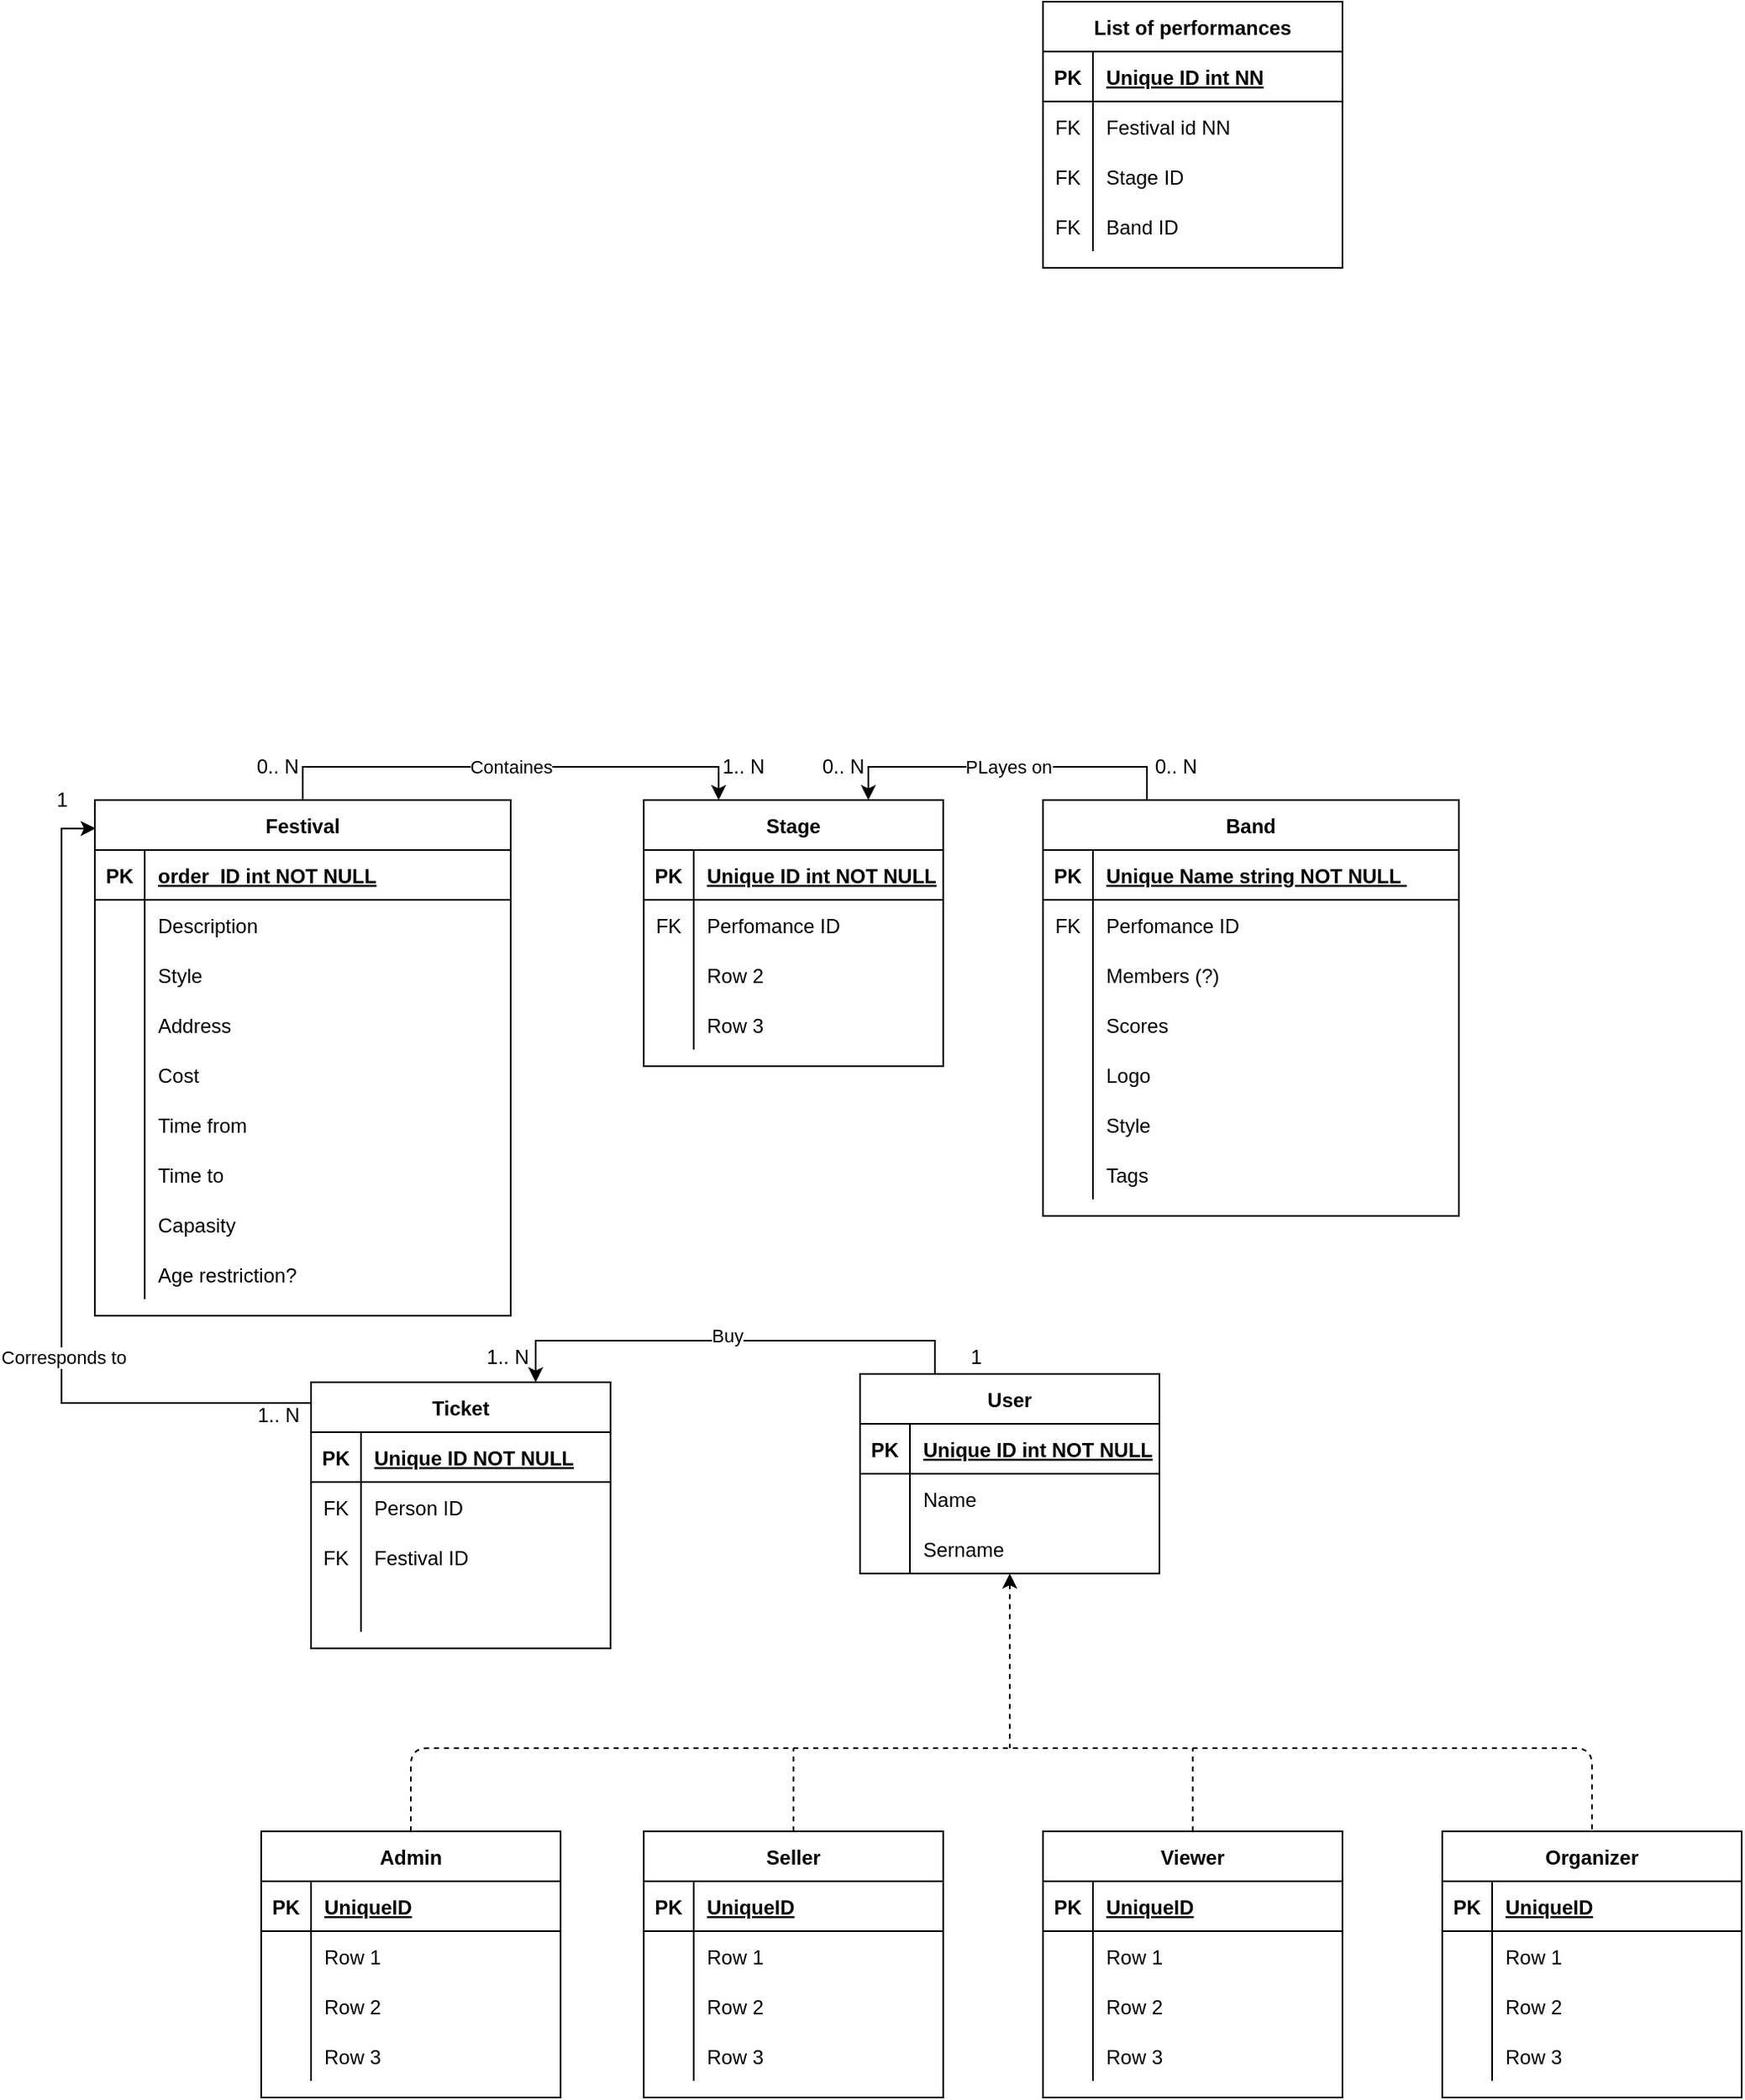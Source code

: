 <mxfile version="13.6.5" type="device"><diagram id="R2lEEEUBdFMjLlhIrx00" name="Page-1"><mxGraphModel dx="1185" dy="1702" grid="1" gridSize="10" guides="1" tooltips="1" connect="1" arrows="1" fold="1" page="1" pageScale="1" pageWidth="850" pageHeight="1100" math="0" shadow="0" extFonts="Permanent Marker^https://fonts.googleapis.com/css?family=Permanent+Marker"><root><mxCell id="0"/><mxCell id="1" parent="0"/><mxCell id="lNlBMmtvw8cMD87-pBAn-54" value="Containes" style="edgeStyle=orthogonalEdgeStyle;rounded=0;orthogonalLoop=1;jettySize=auto;html=1;exitX=0.5;exitY=0;exitDx=0;exitDy=0;entryX=0.25;entryY=0;entryDx=0;entryDy=0;" edge="1" parent="1" source="C-vyLk0tnHw3VtMMgP7b-23" target="zeY2hjf-UzyF-eKBbXOZ-20"><mxGeometry relative="1" as="geometry"/></mxCell><mxCell id="C-vyLk0tnHw3VtMMgP7b-23" value="Festival" style="shape=table;startSize=30;container=1;collapsible=1;childLayout=tableLayout;fixedRows=1;rowLines=0;fontStyle=1;align=center;resizeLast=1;" parent="1" vertex="1"><mxGeometry x="120" y="120" width="250" height="310" as="geometry"/></mxCell><mxCell id="C-vyLk0tnHw3VtMMgP7b-24" value="" style="shape=partialRectangle;collapsible=0;dropTarget=0;pointerEvents=0;fillColor=none;points=[[0,0.5],[1,0.5]];portConstraint=eastwest;top=0;left=0;right=0;bottom=1;" parent="C-vyLk0tnHw3VtMMgP7b-23" vertex="1"><mxGeometry y="30" width="250" height="30" as="geometry"/></mxCell><mxCell id="C-vyLk0tnHw3VtMMgP7b-25" value="PK" style="shape=partialRectangle;overflow=hidden;connectable=0;fillColor=none;top=0;left=0;bottom=0;right=0;fontStyle=1;" parent="C-vyLk0tnHw3VtMMgP7b-24" vertex="1"><mxGeometry width="30" height="30" as="geometry"/></mxCell><mxCell id="C-vyLk0tnHw3VtMMgP7b-26" value="order_ID int NOT NULL" style="shape=partialRectangle;overflow=hidden;connectable=0;fillColor=none;top=0;left=0;bottom=0;right=0;align=left;spacingLeft=6;fontStyle=5;" parent="C-vyLk0tnHw3VtMMgP7b-24" vertex="1"><mxGeometry x="30" width="220" height="30" as="geometry"/></mxCell><mxCell id="C-vyLk0tnHw3VtMMgP7b-27" value="" style="shape=partialRectangle;collapsible=0;dropTarget=0;pointerEvents=0;fillColor=none;points=[[0,0.5],[1,0.5]];portConstraint=eastwest;top=0;left=0;right=0;bottom=0;" parent="C-vyLk0tnHw3VtMMgP7b-23" vertex="1"><mxGeometry y="60" width="250" height="30" as="geometry"/></mxCell><mxCell id="C-vyLk0tnHw3VtMMgP7b-28" value="" style="shape=partialRectangle;overflow=hidden;connectable=0;fillColor=none;top=0;left=0;bottom=0;right=0;" parent="C-vyLk0tnHw3VtMMgP7b-27" vertex="1"><mxGeometry width="30" height="30" as="geometry"/></mxCell><mxCell id="C-vyLk0tnHw3VtMMgP7b-29" value="Description" style="shape=partialRectangle;overflow=hidden;connectable=0;fillColor=none;top=0;left=0;bottom=0;right=0;align=left;spacingLeft=6;" parent="C-vyLk0tnHw3VtMMgP7b-27" vertex="1"><mxGeometry x="30" width="220" height="30" as="geometry"/></mxCell><mxCell id="zeY2hjf-UzyF-eKBbXOZ-2" value="" style="shape=partialRectangle;collapsible=0;dropTarget=0;pointerEvents=0;fillColor=none;top=0;left=0;bottom=0;right=0;points=[[0,0.5],[1,0.5]];portConstraint=eastwest;" vertex="1" parent="C-vyLk0tnHw3VtMMgP7b-23"><mxGeometry y="90" width="250" height="30" as="geometry"/></mxCell><mxCell id="zeY2hjf-UzyF-eKBbXOZ-3" value="" style="shape=partialRectangle;connectable=0;fillColor=none;top=0;left=0;bottom=0;right=0;editable=1;overflow=hidden;" vertex="1" parent="zeY2hjf-UzyF-eKBbXOZ-2"><mxGeometry width="30" height="30" as="geometry"/></mxCell><mxCell id="zeY2hjf-UzyF-eKBbXOZ-4" value="Style" style="shape=partialRectangle;connectable=0;fillColor=none;top=0;left=0;bottom=0;right=0;align=left;spacingLeft=6;overflow=hidden;" vertex="1" parent="zeY2hjf-UzyF-eKBbXOZ-2"><mxGeometry x="30" width="220" height="30" as="geometry"/></mxCell><mxCell id="zeY2hjf-UzyF-eKBbXOZ-5" value="" style="shape=partialRectangle;collapsible=0;dropTarget=0;pointerEvents=0;fillColor=none;top=0;left=0;bottom=0;right=0;points=[[0,0.5],[1,0.5]];portConstraint=eastwest;" vertex="1" parent="C-vyLk0tnHw3VtMMgP7b-23"><mxGeometry y="120" width="250" height="30" as="geometry"/></mxCell><mxCell id="zeY2hjf-UzyF-eKBbXOZ-6" value="" style="shape=partialRectangle;connectable=0;fillColor=none;top=0;left=0;bottom=0;right=0;editable=1;overflow=hidden;" vertex="1" parent="zeY2hjf-UzyF-eKBbXOZ-5"><mxGeometry width="30" height="30" as="geometry"/></mxCell><mxCell id="zeY2hjf-UzyF-eKBbXOZ-7" value="Address" style="shape=partialRectangle;connectable=0;fillColor=none;top=0;left=0;bottom=0;right=0;align=left;spacingLeft=6;overflow=hidden;" vertex="1" parent="zeY2hjf-UzyF-eKBbXOZ-5"><mxGeometry x="30" width="220" height="30" as="geometry"/></mxCell><mxCell id="zeY2hjf-UzyF-eKBbXOZ-8" value="" style="shape=partialRectangle;collapsible=0;dropTarget=0;pointerEvents=0;fillColor=none;top=0;left=0;bottom=0;right=0;points=[[0,0.5],[1,0.5]];portConstraint=eastwest;" vertex="1" parent="C-vyLk0tnHw3VtMMgP7b-23"><mxGeometry y="150" width="250" height="30" as="geometry"/></mxCell><mxCell id="zeY2hjf-UzyF-eKBbXOZ-9" value="" style="shape=partialRectangle;connectable=0;fillColor=none;top=0;left=0;bottom=0;right=0;editable=1;overflow=hidden;" vertex="1" parent="zeY2hjf-UzyF-eKBbXOZ-8"><mxGeometry width="30" height="30" as="geometry"/></mxCell><mxCell id="zeY2hjf-UzyF-eKBbXOZ-10" value="Cost" style="shape=partialRectangle;connectable=0;fillColor=none;top=0;left=0;bottom=0;right=0;align=left;spacingLeft=6;overflow=hidden;" vertex="1" parent="zeY2hjf-UzyF-eKBbXOZ-8"><mxGeometry x="30" width="220" height="30" as="geometry"/></mxCell><mxCell id="zeY2hjf-UzyF-eKBbXOZ-11" value="" style="shape=partialRectangle;collapsible=0;dropTarget=0;pointerEvents=0;fillColor=none;top=0;left=0;bottom=0;right=0;points=[[0,0.5],[1,0.5]];portConstraint=eastwest;" vertex="1" parent="C-vyLk0tnHw3VtMMgP7b-23"><mxGeometry y="180" width="250" height="30" as="geometry"/></mxCell><mxCell id="zeY2hjf-UzyF-eKBbXOZ-12" value="" style="shape=partialRectangle;connectable=0;fillColor=none;top=0;left=0;bottom=0;right=0;editable=1;overflow=hidden;" vertex="1" parent="zeY2hjf-UzyF-eKBbXOZ-11"><mxGeometry width="30" height="30" as="geometry"/></mxCell><mxCell id="zeY2hjf-UzyF-eKBbXOZ-13" value="Time from" style="shape=partialRectangle;connectable=0;fillColor=none;top=0;left=0;bottom=0;right=0;align=left;spacingLeft=6;overflow=hidden;" vertex="1" parent="zeY2hjf-UzyF-eKBbXOZ-11"><mxGeometry x="30" width="220" height="30" as="geometry"/></mxCell><mxCell id="zeY2hjf-UzyF-eKBbXOZ-14" value="" style="shape=partialRectangle;collapsible=0;dropTarget=0;pointerEvents=0;fillColor=none;top=0;left=0;bottom=0;right=0;points=[[0,0.5],[1,0.5]];portConstraint=eastwest;" vertex="1" parent="C-vyLk0tnHw3VtMMgP7b-23"><mxGeometry y="210" width="250" height="30" as="geometry"/></mxCell><mxCell id="zeY2hjf-UzyF-eKBbXOZ-15" value="" style="shape=partialRectangle;connectable=0;fillColor=none;top=0;left=0;bottom=0;right=0;editable=1;overflow=hidden;" vertex="1" parent="zeY2hjf-UzyF-eKBbXOZ-14"><mxGeometry width="30" height="30" as="geometry"/></mxCell><mxCell id="zeY2hjf-UzyF-eKBbXOZ-16" value="Time to" style="shape=partialRectangle;connectable=0;fillColor=none;top=0;left=0;bottom=0;right=0;align=left;spacingLeft=6;overflow=hidden;" vertex="1" parent="zeY2hjf-UzyF-eKBbXOZ-14"><mxGeometry x="30" width="220" height="30" as="geometry"/></mxCell><mxCell id="zeY2hjf-UzyF-eKBbXOZ-17" value="" style="shape=partialRectangle;collapsible=0;dropTarget=0;pointerEvents=0;fillColor=none;top=0;left=0;bottom=0;right=0;points=[[0,0.5],[1,0.5]];portConstraint=eastwest;" vertex="1" parent="C-vyLk0tnHw3VtMMgP7b-23"><mxGeometry y="240" width="250" height="30" as="geometry"/></mxCell><mxCell id="zeY2hjf-UzyF-eKBbXOZ-18" value="" style="shape=partialRectangle;connectable=0;fillColor=none;top=0;left=0;bottom=0;right=0;editable=1;overflow=hidden;" vertex="1" parent="zeY2hjf-UzyF-eKBbXOZ-17"><mxGeometry width="30" height="30" as="geometry"/></mxCell><mxCell id="zeY2hjf-UzyF-eKBbXOZ-19" value="Capasity" style="shape=partialRectangle;connectable=0;fillColor=none;top=0;left=0;bottom=0;right=0;align=left;spacingLeft=6;overflow=hidden;" vertex="1" parent="zeY2hjf-UzyF-eKBbXOZ-17"><mxGeometry x="30" width="220" height="30" as="geometry"/></mxCell><mxCell id="lNlBMmtvw8cMD87-pBAn-63" value="" style="shape=partialRectangle;collapsible=0;dropTarget=0;pointerEvents=0;fillColor=none;top=0;left=0;bottom=0;right=0;points=[[0,0.5],[1,0.5]];portConstraint=eastwest;" vertex="1" parent="C-vyLk0tnHw3VtMMgP7b-23"><mxGeometry y="270" width="250" height="30" as="geometry"/></mxCell><mxCell id="lNlBMmtvw8cMD87-pBAn-64" value="" style="shape=partialRectangle;connectable=0;fillColor=none;top=0;left=0;bottom=0;right=0;editable=1;overflow=hidden;" vertex="1" parent="lNlBMmtvw8cMD87-pBAn-63"><mxGeometry width="30" height="30" as="geometry"/></mxCell><mxCell id="lNlBMmtvw8cMD87-pBAn-65" value="Age restriction?" style="shape=partialRectangle;connectable=0;fillColor=none;top=0;left=0;bottom=0;right=0;align=left;spacingLeft=6;overflow=hidden;" vertex="1" parent="lNlBMmtvw8cMD87-pBAn-63"><mxGeometry x="30" width="220" height="30" as="geometry"/></mxCell><mxCell id="zeY2hjf-UzyF-eKBbXOZ-20" value="Stage" style="shape=table;startSize=30;container=1;collapsible=1;childLayout=tableLayout;fixedRows=1;rowLines=0;fontStyle=1;align=center;resizeLast=1;" vertex="1" parent="1"><mxGeometry x="450" y="120" width="180" height="160" as="geometry"/></mxCell><mxCell id="zeY2hjf-UzyF-eKBbXOZ-21" value="" style="shape=partialRectangle;collapsible=0;dropTarget=0;pointerEvents=0;fillColor=none;top=0;left=0;bottom=1;right=0;points=[[0,0.5],[1,0.5]];portConstraint=eastwest;" vertex="1" parent="zeY2hjf-UzyF-eKBbXOZ-20"><mxGeometry y="30" width="180" height="30" as="geometry"/></mxCell><mxCell id="zeY2hjf-UzyF-eKBbXOZ-22" value="PK" style="shape=partialRectangle;connectable=0;fillColor=none;top=0;left=0;bottom=0;right=0;fontStyle=1;overflow=hidden;" vertex="1" parent="zeY2hjf-UzyF-eKBbXOZ-21"><mxGeometry width="30" height="30" as="geometry"/></mxCell><mxCell id="zeY2hjf-UzyF-eKBbXOZ-23" value="Unique ID int NOT NULL" style="shape=partialRectangle;connectable=0;fillColor=none;top=0;left=0;bottom=0;right=0;align=left;spacingLeft=6;fontStyle=5;overflow=hidden;" vertex="1" parent="zeY2hjf-UzyF-eKBbXOZ-21"><mxGeometry x="30" width="150" height="30" as="geometry"/></mxCell><mxCell id="zeY2hjf-UzyF-eKBbXOZ-24" value="" style="shape=partialRectangle;collapsible=0;dropTarget=0;pointerEvents=0;fillColor=none;top=0;left=0;bottom=0;right=0;points=[[0,0.5],[1,0.5]];portConstraint=eastwest;" vertex="1" parent="zeY2hjf-UzyF-eKBbXOZ-20"><mxGeometry y="60" width="180" height="30" as="geometry"/></mxCell><mxCell id="zeY2hjf-UzyF-eKBbXOZ-25" value="FK" style="shape=partialRectangle;connectable=0;fillColor=none;top=0;left=0;bottom=0;right=0;editable=1;overflow=hidden;" vertex="1" parent="zeY2hjf-UzyF-eKBbXOZ-24"><mxGeometry width="30" height="30" as="geometry"/></mxCell><mxCell id="zeY2hjf-UzyF-eKBbXOZ-26" value="Perfomance ID" style="shape=partialRectangle;connectable=0;fillColor=none;top=0;left=0;bottom=0;right=0;align=left;spacingLeft=6;overflow=hidden;" vertex="1" parent="zeY2hjf-UzyF-eKBbXOZ-24"><mxGeometry x="30" width="150" height="30" as="geometry"/></mxCell><mxCell id="zeY2hjf-UzyF-eKBbXOZ-27" value="" style="shape=partialRectangle;collapsible=0;dropTarget=0;pointerEvents=0;fillColor=none;top=0;left=0;bottom=0;right=0;points=[[0,0.5],[1,0.5]];portConstraint=eastwest;" vertex="1" parent="zeY2hjf-UzyF-eKBbXOZ-20"><mxGeometry y="90" width="180" height="30" as="geometry"/></mxCell><mxCell id="zeY2hjf-UzyF-eKBbXOZ-28" value="" style="shape=partialRectangle;connectable=0;fillColor=none;top=0;left=0;bottom=0;right=0;editable=1;overflow=hidden;" vertex="1" parent="zeY2hjf-UzyF-eKBbXOZ-27"><mxGeometry width="30" height="30" as="geometry"/></mxCell><mxCell id="zeY2hjf-UzyF-eKBbXOZ-29" value="Row 2" style="shape=partialRectangle;connectable=0;fillColor=none;top=0;left=0;bottom=0;right=0;align=left;spacingLeft=6;overflow=hidden;" vertex="1" parent="zeY2hjf-UzyF-eKBbXOZ-27"><mxGeometry x="30" width="150" height="30" as="geometry"/></mxCell><mxCell id="zeY2hjf-UzyF-eKBbXOZ-30" value="" style="shape=partialRectangle;collapsible=0;dropTarget=0;pointerEvents=0;fillColor=none;top=0;left=0;bottom=0;right=0;points=[[0,0.5],[1,0.5]];portConstraint=eastwest;" vertex="1" parent="zeY2hjf-UzyF-eKBbXOZ-20"><mxGeometry y="120" width="180" height="30" as="geometry"/></mxCell><mxCell id="zeY2hjf-UzyF-eKBbXOZ-31" value="" style="shape=partialRectangle;connectable=0;fillColor=none;top=0;left=0;bottom=0;right=0;editable=1;overflow=hidden;" vertex="1" parent="zeY2hjf-UzyF-eKBbXOZ-30"><mxGeometry width="30" height="30" as="geometry"/></mxCell><mxCell id="zeY2hjf-UzyF-eKBbXOZ-32" value="Row 3" style="shape=partialRectangle;connectable=0;fillColor=none;top=0;left=0;bottom=0;right=0;align=left;spacingLeft=6;overflow=hidden;" vertex="1" parent="zeY2hjf-UzyF-eKBbXOZ-30"><mxGeometry x="30" width="150" height="30" as="geometry"/></mxCell><mxCell id="lNlBMmtvw8cMD87-pBAn-55" value="PLayes on" style="edgeStyle=orthogonalEdgeStyle;rounded=0;orthogonalLoop=1;jettySize=auto;html=1;exitX=0.25;exitY=0;exitDx=0;exitDy=0;entryX=0.75;entryY=0;entryDx=0;entryDy=0;" edge="1" parent="1" source="C-vyLk0tnHw3VtMMgP7b-2" target="zeY2hjf-UzyF-eKBbXOZ-20"><mxGeometry relative="1" as="geometry"/></mxCell><mxCell id="C-vyLk0tnHw3VtMMgP7b-2" value="Band" style="shape=table;startSize=30;container=1;collapsible=1;childLayout=tableLayout;fixedRows=1;rowLines=0;fontStyle=1;align=center;resizeLast=1;" parent="1" vertex="1"><mxGeometry x="690" y="120" width="250" height="250" as="geometry"/></mxCell><mxCell id="C-vyLk0tnHw3VtMMgP7b-3" value="" style="shape=partialRectangle;collapsible=0;dropTarget=0;pointerEvents=0;fillColor=none;points=[[0,0.5],[1,0.5]];portConstraint=eastwest;top=0;left=0;right=0;bottom=1;" parent="C-vyLk0tnHw3VtMMgP7b-2" vertex="1"><mxGeometry y="30" width="250" height="30" as="geometry"/></mxCell><mxCell id="C-vyLk0tnHw3VtMMgP7b-4" value="PK" style="shape=partialRectangle;overflow=hidden;connectable=0;fillColor=none;top=0;left=0;bottom=0;right=0;fontStyle=1;" parent="C-vyLk0tnHw3VtMMgP7b-3" vertex="1"><mxGeometry width="30" height="30" as="geometry"/></mxCell><mxCell id="C-vyLk0tnHw3VtMMgP7b-5" value="Unique Name string NOT NULL " style="shape=partialRectangle;overflow=hidden;connectable=0;fillColor=none;top=0;left=0;bottom=0;right=0;align=left;spacingLeft=6;fontStyle=5;" parent="C-vyLk0tnHw3VtMMgP7b-3" vertex="1"><mxGeometry x="30" width="220" height="30" as="geometry"/></mxCell><mxCell id="lNlBMmtvw8cMD87-pBAn-2" value="" style="shape=partialRectangle;collapsible=0;dropTarget=0;pointerEvents=0;fillColor=none;top=0;left=0;bottom=0;right=0;points=[[0,0.5],[1,0.5]];portConstraint=eastwest;" vertex="1" parent="C-vyLk0tnHw3VtMMgP7b-2"><mxGeometry y="60" width="250" height="30" as="geometry"/></mxCell><mxCell id="lNlBMmtvw8cMD87-pBAn-3" value="FK" style="shape=partialRectangle;connectable=0;fillColor=none;top=0;left=0;bottom=0;right=0;editable=1;overflow=hidden;" vertex="1" parent="lNlBMmtvw8cMD87-pBAn-2"><mxGeometry width="30" height="30" as="geometry"/></mxCell><mxCell id="lNlBMmtvw8cMD87-pBAn-4" value="Perfomance ID" style="shape=partialRectangle;connectable=0;fillColor=none;top=0;left=0;bottom=0;right=0;align=left;spacingLeft=6;overflow=hidden;" vertex="1" parent="lNlBMmtvw8cMD87-pBAn-2"><mxGeometry x="30" width="220" height="30" as="geometry"/></mxCell><mxCell id="C-vyLk0tnHw3VtMMgP7b-6" value="" style="shape=partialRectangle;collapsible=0;dropTarget=0;pointerEvents=0;fillColor=none;points=[[0,0.5],[1,0.5]];portConstraint=eastwest;top=0;left=0;right=0;bottom=0;" parent="C-vyLk0tnHw3VtMMgP7b-2" vertex="1"><mxGeometry y="90" width="250" height="30" as="geometry"/></mxCell><mxCell id="C-vyLk0tnHw3VtMMgP7b-7" value="" style="shape=partialRectangle;overflow=hidden;connectable=0;fillColor=none;top=0;left=0;bottom=0;right=0;" parent="C-vyLk0tnHw3VtMMgP7b-6" vertex="1"><mxGeometry width="30" height="30" as="geometry"/></mxCell><mxCell id="C-vyLk0tnHw3VtMMgP7b-8" value="Members (?)" style="shape=partialRectangle;overflow=hidden;connectable=0;fillColor=none;top=0;left=0;bottom=0;right=0;align=left;spacingLeft=6;" parent="C-vyLk0tnHw3VtMMgP7b-6" vertex="1"><mxGeometry x="30" width="220" height="30" as="geometry"/></mxCell><mxCell id="zeY2hjf-UzyF-eKBbXOZ-40" value="" style="shape=partialRectangle;collapsible=0;dropTarget=0;pointerEvents=0;fillColor=none;top=0;left=0;bottom=0;right=0;points=[[0,0.5],[1,0.5]];portConstraint=eastwest;" vertex="1" parent="C-vyLk0tnHw3VtMMgP7b-2"><mxGeometry y="120" width="250" height="30" as="geometry"/></mxCell><mxCell id="zeY2hjf-UzyF-eKBbXOZ-41" value="" style="shape=partialRectangle;connectable=0;fillColor=none;top=0;left=0;bottom=0;right=0;editable=1;overflow=hidden;" vertex="1" parent="zeY2hjf-UzyF-eKBbXOZ-40"><mxGeometry width="30" height="30" as="geometry"/></mxCell><mxCell id="zeY2hjf-UzyF-eKBbXOZ-42" value="Scores" style="shape=partialRectangle;connectable=0;fillColor=none;top=0;left=0;bottom=0;right=0;align=left;spacingLeft=6;overflow=hidden;" vertex="1" parent="zeY2hjf-UzyF-eKBbXOZ-40"><mxGeometry x="30" width="220" height="30" as="geometry"/></mxCell><mxCell id="C-vyLk0tnHw3VtMMgP7b-9" value="" style="shape=partialRectangle;collapsible=0;dropTarget=0;pointerEvents=0;fillColor=none;points=[[0,0.5],[1,0.5]];portConstraint=eastwest;top=0;left=0;right=0;bottom=0;" parent="C-vyLk0tnHw3VtMMgP7b-2" vertex="1"><mxGeometry y="150" width="250" height="30" as="geometry"/></mxCell><mxCell id="C-vyLk0tnHw3VtMMgP7b-10" value="" style="shape=partialRectangle;overflow=hidden;connectable=0;fillColor=none;top=0;left=0;bottom=0;right=0;" parent="C-vyLk0tnHw3VtMMgP7b-9" vertex="1"><mxGeometry width="30" height="30" as="geometry"/></mxCell><mxCell id="C-vyLk0tnHw3VtMMgP7b-11" value="Logo" style="shape=partialRectangle;overflow=hidden;connectable=0;fillColor=none;top=0;left=0;bottom=0;right=0;align=left;spacingLeft=6;" parent="C-vyLk0tnHw3VtMMgP7b-9" vertex="1"><mxGeometry x="30" width="220" height="30" as="geometry"/></mxCell><mxCell id="zeY2hjf-UzyF-eKBbXOZ-34" value="" style="shape=partialRectangle;collapsible=0;dropTarget=0;pointerEvents=0;fillColor=none;top=0;left=0;bottom=0;right=0;points=[[0,0.5],[1,0.5]];portConstraint=eastwest;" vertex="1" parent="C-vyLk0tnHw3VtMMgP7b-2"><mxGeometry y="180" width="250" height="30" as="geometry"/></mxCell><mxCell id="zeY2hjf-UzyF-eKBbXOZ-35" value="" style="shape=partialRectangle;connectable=0;fillColor=none;top=0;left=0;bottom=0;right=0;editable=1;overflow=hidden;" vertex="1" parent="zeY2hjf-UzyF-eKBbXOZ-34"><mxGeometry width="30" height="30" as="geometry"/></mxCell><mxCell id="zeY2hjf-UzyF-eKBbXOZ-36" value="Style" style="shape=partialRectangle;connectable=0;fillColor=none;top=0;left=0;bottom=0;right=0;align=left;spacingLeft=6;overflow=hidden;" vertex="1" parent="zeY2hjf-UzyF-eKBbXOZ-34"><mxGeometry x="30" width="220" height="30" as="geometry"/></mxCell><mxCell id="zeY2hjf-UzyF-eKBbXOZ-37" value="" style="shape=partialRectangle;collapsible=0;dropTarget=0;pointerEvents=0;fillColor=none;top=0;left=0;bottom=0;right=0;points=[[0,0.5],[1,0.5]];portConstraint=eastwest;" vertex="1" parent="C-vyLk0tnHw3VtMMgP7b-2"><mxGeometry y="210" width="250" height="30" as="geometry"/></mxCell><mxCell id="zeY2hjf-UzyF-eKBbXOZ-38" value="" style="shape=partialRectangle;connectable=0;fillColor=none;top=0;left=0;bottom=0;right=0;editable=1;overflow=hidden;" vertex="1" parent="zeY2hjf-UzyF-eKBbXOZ-37"><mxGeometry width="30" height="30" as="geometry"/></mxCell><mxCell id="zeY2hjf-UzyF-eKBbXOZ-39" value="Tags" style="shape=partialRectangle;connectable=0;fillColor=none;top=0;left=0;bottom=0;right=0;align=left;spacingLeft=6;overflow=hidden;" vertex="1" parent="zeY2hjf-UzyF-eKBbXOZ-37"><mxGeometry x="30" width="220" height="30" as="geometry"/></mxCell><mxCell id="lNlBMmtvw8cMD87-pBAn-66" style="edgeStyle=orthogonalEdgeStyle;rounded=0;orthogonalLoop=1;jettySize=auto;html=1;exitX=0.004;exitY=0.078;exitDx=0;exitDy=0;entryX=0.002;entryY=0.055;entryDx=0;entryDy=0;entryPerimeter=0;exitPerimeter=0;" edge="1" parent="1" source="lNlBMmtvw8cMD87-pBAn-6" target="C-vyLk0tnHw3VtMMgP7b-23"><mxGeometry relative="1" as="geometry"/></mxCell><mxCell id="lNlBMmtvw8cMD87-pBAn-67" value="Corresponds to" style="edgeLabel;html=1;align=center;verticalAlign=middle;resizable=0;points=[];" vertex="1" connectable="0" parent="lNlBMmtvw8cMD87-pBAn-66"><mxGeometry x="-0.421" y="-60" relative="1" as="geometry"><mxPoint y="32.52" as="offset"/></mxGeometry></mxCell><mxCell id="lNlBMmtvw8cMD87-pBAn-6" value="Ticket" style="shape=table;startSize=30;container=1;collapsible=1;childLayout=tableLayout;fixedRows=1;rowLines=0;fontStyle=1;align=center;resizeLast=1;" vertex="1" parent="1"><mxGeometry x="250" y="470" width="180" height="160" as="geometry"/></mxCell><mxCell id="lNlBMmtvw8cMD87-pBAn-7" value="" style="shape=partialRectangle;collapsible=0;dropTarget=0;pointerEvents=0;fillColor=none;top=0;left=0;bottom=1;right=0;points=[[0,0.5],[1,0.5]];portConstraint=eastwest;" vertex="1" parent="lNlBMmtvw8cMD87-pBAn-6"><mxGeometry y="30" width="180" height="30" as="geometry"/></mxCell><mxCell id="lNlBMmtvw8cMD87-pBAn-8" value="PK" style="shape=partialRectangle;connectable=0;fillColor=none;top=0;left=0;bottom=0;right=0;fontStyle=1;overflow=hidden;" vertex="1" parent="lNlBMmtvw8cMD87-pBAn-7"><mxGeometry width="30" height="30" as="geometry"/></mxCell><mxCell id="lNlBMmtvw8cMD87-pBAn-9" value="Unique ID NOT NULL" style="shape=partialRectangle;connectable=0;fillColor=none;top=0;left=0;bottom=0;right=0;align=left;spacingLeft=6;fontStyle=5;overflow=hidden;" vertex="1" parent="lNlBMmtvw8cMD87-pBAn-7"><mxGeometry x="30" width="150" height="30" as="geometry"/></mxCell><mxCell id="lNlBMmtvw8cMD87-pBAn-10" value="" style="shape=partialRectangle;collapsible=0;dropTarget=0;pointerEvents=0;fillColor=none;top=0;left=0;bottom=0;right=0;points=[[0,0.5],[1,0.5]];portConstraint=eastwest;" vertex="1" parent="lNlBMmtvw8cMD87-pBAn-6"><mxGeometry y="60" width="180" height="30" as="geometry"/></mxCell><mxCell id="lNlBMmtvw8cMD87-pBAn-11" value="FK" style="shape=partialRectangle;connectable=0;fillColor=none;top=0;left=0;bottom=0;right=0;editable=1;overflow=hidden;" vertex="1" parent="lNlBMmtvw8cMD87-pBAn-10"><mxGeometry width="30" height="30" as="geometry"/></mxCell><mxCell id="lNlBMmtvw8cMD87-pBAn-12" value="Person ID" style="shape=partialRectangle;connectable=0;fillColor=none;top=0;left=0;bottom=0;right=0;align=left;spacingLeft=6;overflow=hidden;" vertex="1" parent="lNlBMmtvw8cMD87-pBAn-10"><mxGeometry x="30" width="150" height="30" as="geometry"/></mxCell><mxCell id="lNlBMmtvw8cMD87-pBAn-13" value="" style="shape=partialRectangle;collapsible=0;dropTarget=0;pointerEvents=0;fillColor=none;top=0;left=0;bottom=0;right=0;points=[[0,0.5],[1,0.5]];portConstraint=eastwest;" vertex="1" parent="lNlBMmtvw8cMD87-pBAn-6"><mxGeometry y="90" width="180" height="30" as="geometry"/></mxCell><mxCell id="lNlBMmtvw8cMD87-pBAn-14" value="FK" style="shape=partialRectangle;connectable=0;fillColor=none;top=0;left=0;bottom=0;right=0;editable=1;overflow=hidden;" vertex="1" parent="lNlBMmtvw8cMD87-pBAn-13"><mxGeometry width="30" height="30" as="geometry"/></mxCell><mxCell id="lNlBMmtvw8cMD87-pBAn-15" value="Festival ID" style="shape=partialRectangle;connectable=0;fillColor=none;top=0;left=0;bottom=0;right=0;align=left;spacingLeft=6;overflow=hidden;" vertex="1" parent="lNlBMmtvw8cMD87-pBAn-13"><mxGeometry x="30" width="150" height="30" as="geometry"/></mxCell><mxCell id="lNlBMmtvw8cMD87-pBAn-16" value="" style="shape=partialRectangle;collapsible=0;dropTarget=0;pointerEvents=0;fillColor=none;top=0;left=0;bottom=0;right=0;points=[[0,0.5],[1,0.5]];portConstraint=eastwest;" vertex="1" parent="lNlBMmtvw8cMD87-pBAn-6"><mxGeometry y="120" width="180" height="30" as="geometry"/></mxCell><mxCell id="lNlBMmtvw8cMD87-pBAn-17" value="" style="shape=partialRectangle;connectable=0;fillColor=none;top=0;left=0;bottom=0;right=0;editable=1;overflow=hidden;" vertex="1" parent="lNlBMmtvw8cMD87-pBAn-16"><mxGeometry width="30" height="30" as="geometry"/></mxCell><mxCell id="lNlBMmtvw8cMD87-pBAn-18" value="" style="shape=partialRectangle;connectable=0;fillColor=none;top=0;left=0;bottom=0;right=0;align=left;spacingLeft=6;overflow=hidden;" vertex="1" parent="lNlBMmtvw8cMD87-pBAn-16"><mxGeometry x="30" width="150" height="30" as="geometry"/></mxCell><mxCell id="lNlBMmtvw8cMD87-pBAn-33" style="edgeStyle=orthogonalEdgeStyle;rounded=0;orthogonalLoop=1;jettySize=auto;html=1;exitX=0.25;exitY=0;exitDx=0;exitDy=0;entryX=0.75;entryY=0;entryDx=0;entryDy=0;" edge="1" parent="1" source="lNlBMmtvw8cMD87-pBAn-19" target="lNlBMmtvw8cMD87-pBAn-6"><mxGeometry relative="1" as="geometry"/></mxCell><mxCell id="lNlBMmtvw8cMD87-pBAn-34" value="Buy" style="edgeLabel;html=1;align=center;verticalAlign=middle;resizable=0;points=[];" vertex="1" connectable="0" parent="lNlBMmtvw8cMD87-pBAn-33"><mxGeometry x="0.133" y="-3" relative="1" as="geometry"><mxPoint x="16" as="offset"/></mxGeometry></mxCell><mxCell id="lNlBMmtvw8cMD87-pBAn-132" style="edgeStyle=orthogonalEdgeStyle;rounded=0;orthogonalLoop=1;jettySize=auto;html=1;dashed=1;endArrow=none;endFill=0;startArrow=classic;startFill=1;" edge="1" parent="1" source="lNlBMmtvw8cMD87-pBAn-19"><mxGeometry relative="1" as="geometry"><mxPoint x="670" y="690" as="targetPoint"/></mxGeometry></mxCell><mxCell id="lNlBMmtvw8cMD87-pBAn-19" value="User" style="shape=table;startSize=30;container=1;collapsible=1;childLayout=tableLayout;fixedRows=1;rowLines=0;fontStyle=1;align=center;resizeLast=1;" vertex="1" parent="1"><mxGeometry x="580" y="465" width="180" height="120" as="geometry"/></mxCell><mxCell id="lNlBMmtvw8cMD87-pBAn-20" value="" style="shape=partialRectangle;collapsible=0;dropTarget=0;pointerEvents=0;fillColor=none;top=0;left=0;bottom=1;right=0;points=[[0,0.5],[1,0.5]];portConstraint=eastwest;" vertex="1" parent="lNlBMmtvw8cMD87-pBAn-19"><mxGeometry y="30" width="180" height="30" as="geometry"/></mxCell><mxCell id="lNlBMmtvw8cMD87-pBAn-21" value="PK" style="shape=partialRectangle;connectable=0;fillColor=none;top=0;left=0;bottom=0;right=0;fontStyle=1;overflow=hidden;" vertex="1" parent="lNlBMmtvw8cMD87-pBAn-20"><mxGeometry width="30" height="30" as="geometry"/></mxCell><mxCell id="lNlBMmtvw8cMD87-pBAn-22" value="Unique ID int NOT NULL" style="shape=partialRectangle;connectable=0;fillColor=none;top=0;left=0;bottom=0;right=0;align=left;spacingLeft=6;fontStyle=5;overflow=hidden;" vertex="1" parent="lNlBMmtvw8cMD87-pBAn-20"><mxGeometry x="30" width="150" height="30" as="geometry"/></mxCell><mxCell id="lNlBMmtvw8cMD87-pBAn-23" value="" style="shape=partialRectangle;collapsible=0;dropTarget=0;pointerEvents=0;fillColor=none;top=0;left=0;bottom=0;right=0;points=[[0,0.5],[1,0.5]];portConstraint=eastwest;" vertex="1" parent="lNlBMmtvw8cMD87-pBAn-19"><mxGeometry y="60" width="180" height="30" as="geometry"/></mxCell><mxCell id="lNlBMmtvw8cMD87-pBAn-24" value="" style="shape=partialRectangle;connectable=0;fillColor=none;top=0;left=0;bottom=0;right=0;editable=1;overflow=hidden;" vertex="1" parent="lNlBMmtvw8cMD87-pBAn-23"><mxGeometry width="30" height="30" as="geometry"/></mxCell><mxCell id="lNlBMmtvw8cMD87-pBAn-25" value="Name" style="shape=partialRectangle;connectable=0;fillColor=none;top=0;left=0;bottom=0;right=0;align=left;spacingLeft=6;overflow=hidden;" vertex="1" parent="lNlBMmtvw8cMD87-pBAn-23"><mxGeometry x="30" width="150" height="30" as="geometry"/></mxCell><mxCell id="lNlBMmtvw8cMD87-pBAn-26" value="" style="shape=partialRectangle;collapsible=0;dropTarget=0;pointerEvents=0;fillColor=none;top=0;left=0;bottom=0;right=0;points=[[0,0.5],[1,0.5]];portConstraint=eastwest;" vertex="1" parent="lNlBMmtvw8cMD87-pBAn-19"><mxGeometry y="90" width="180" height="30" as="geometry"/></mxCell><mxCell id="lNlBMmtvw8cMD87-pBAn-27" value="" style="shape=partialRectangle;connectable=0;fillColor=none;top=0;left=0;bottom=0;right=0;editable=1;overflow=hidden;" vertex="1" parent="lNlBMmtvw8cMD87-pBAn-26"><mxGeometry width="30" height="30" as="geometry"/></mxCell><mxCell id="lNlBMmtvw8cMD87-pBAn-28" value="Sername" style="shape=partialRectangle;connectable=0;fillColor=none;top=0;left=0;bottom=0;right=0;align=left;spacingLeft=6;overflow=hidden;" vertex="1" parent="lNlBMmtvw8cMD87-pBAn-26"><mxGeometry x="30" width="150" height="30" as="geometry"/></mxCell><mxCell id="lNlBMmtvw8cMD87-pBAn-38" value="1.. N&amp;nbsp;" style="text;html=1;strokeColor=none;fillColor=none;align=center;verticalAlign=middle;whiteSpace=wrap;rounded=0;" vertex="1" parent="1"><mxGeometry x="350" y="445" width="40" height="20" as="geometry"/></mxCell><mxCell id="lNlBMmtvw8cMD87-pBAn-39" value="1" style="text;html=1;strokeColor=none;fillColor=none;align=center;verticalAlign=middle;whiteSpace=wrap;rounded=0;" vertex="1" parent="1"><mxGeometry x="630" y="445" width="40" height="20" as="geometry"/></mxCell><mxCell id="lNlBMmtvw8cMD87-pBAn-41" value="List of performances" style="shape=table;startSize=30;container=1;collapsible=1;childLayout=tableLayout;fixedRows=1;rowLines=0;fontStyle=1;align=center;resizeLast=1;" vertex="1" parent="1"><mxGeometry x="690" y="-360" width="180" height="160" as="geometry"/></mxCell><mxCell id="lNlBMmtvw8cMD87-pBAn-42" value="" style="shape=partialRectangle;collapsible=0;dropTarget=0;pointerEvents=0;fillColor=none;top=0;left=0;bottom=1;right=0;points=[[0,0.5],[1,0.5]];portConstraint=eastwest;" vertex="1" parent="lNlBMmtvw8cMD87-pBAn-41"><mxGeometry y="30" width="180" height="30" as="geometry"/></mxCell><mxCell id="lNlBMmtvw8cMD87-pBAn-43" value="PK" style="shape=partialRectangle;connectable=0;fillColor=none;top=0;left=0;bottom=0;right=0;fontStyle=1;overflow=hidden;" vertex="1" parent="lNlBMmtvw8cMD87-pBAn-42"><mxGeometry width="30" height="30" as="geometry"/></mxCell><mxCell id="lNlBMmtvw8cMD87-pBAn-44" value="Unique ID int NN" style="shape=partialRectangle;connectable=0;fillColor=none;top=0;left=0;bottom=0;right=0;align=left;spacingLeft=6;fontStyle=5;overflow=hidden;" vertex="1" parent="lNlBMmtvw8cMD87-pBAn-42"><mxGeometry x="30" width="150" height="30" as="geometry"/></mxCell><mxCell id="lNlBMmtvw8cMD87-pBAn-45" value="" style="shape=partialRectangle;collapsible=0;dropTarget=0;pointerEvents=0;fillColor=none;top=0;left=0;bottom=0;right=0;points=[[0,0.5],[1,0.5]];portConstraint=eastwest;" vertex="1" parent="lNlBMmtvw8cMD87-pBAn-41"><mxGeometry y="60" width="180" height="30" as="geometry"/></mxCell><mxCell id="lNlBMmtvw8cMD87-pBAn-46" value="FK" style="shape=partialRectangle;connectable=0;fillColor=none;top=0;left=0;bottom=0;right=0;editable=1;overflow=hidden;" vertex="1" parent="lNlBMmtvw8cMD87-pBAn-45"><mxGeometry width="30" height="30" as="geometry"/></mxCell><mxCell id="lNlBMmtvw8cMD87-pBAn-47" value="Festival id NN" style="shape=partialRectangle;connectable=0;fillColor=none;top=0;left=0;bottom=0;right=0;align=left;spacingLeft=6;overflow=hidden;" vertex="1" parent="lNlBMmtvw8cMD87-pBAn-45"><mxGeometry x="30" width="150" height="30" as="geometry"/></mxCell><mxCell id="lNlBMmtvw8cMD87-pBAn-48" value="" style="shape=partialRectangle;collapsible=0;dropTarget=0;pointerEvents=0;fillColor=none;top=0;left=0;bottom=0;right=0;points=[[0,0.5],[1,0.5]];portConstraint=eastwest;" vertex="1" parent="lNlBMmtvw8cMD87-pBAn-41"><mxGeometry y="90" width="180" height="30" as="geometry"/></mxCell><mxCell id="lNlBMmtvw8cMD87-pBAn-49" value="FK" style="shape=partialRectangle;connectable=0;fillColor=none;top=0;left=0;bottom=0;right=0;editable=1;overflow=hidden;" vertex="1" parent="lNlBMmtvw8cMD87-pBAn-48"><mxGeometry width="30" height="30" as="geometry"/></mxCell><mxCell id="lNlBMmtvw8cMD87-pBAn-50" value="Stage ID" style="shape=partialRectangle;connectable=0;fillColor=none;top=0;left=0;bottom=0;right=0;align=left;spacingLeft=6;overflow=hidden;" vertex="1" parent="lNlBMmtvw8cMD87-pBAn-48"><mxGeometry x="30" width="150" height="30" as="geometry"/></mxCell><mxCell id="lNlBMmtvw8cMD87-pBAn-51" value="" style="shape=partialRectangle;collapsible=0;dropTarget=0;pointerEvents=0;fillColor=none;top=0;left=0;bottom=0;right=0;points=[[0,0.5],[1,0.5]];portConstraint=eastwest;" vertex="1" parent="lNlBMmtvw8cMD87-pBAn-41"><mxGeometry y="120" width="180" height="30" as="geometry"/></mxCell><mxCell id="lNlBMmtvw8cMD87-pBAn-52" value="FK" style="shape=partialRectangle;connectable=0;fillColor=none;top=0;left=0;bottom=0;right=0;editable=1;overflow=hidden;" vertex="1" parent="lNlBMmtvw8cMD87-pBAn-51"><mxGeometry width="30" height="30" as="geometry"/></mxCell><mxCell id="lNlBMmtvw8cMD87-pBAn-53" value="Band ID" style="shape=partialRectangle;connectable=0;fillColor=none;top=0;left=0;bottom=0;right=0;align=left;spacingLeft=6;overflow=hidden;" vertex="1" parent="lNlBMmtvw8cMD87-pBAn-51"><mxGeometry x="30" width="150" height="30" as="geometry"/></mxCell><mxCell id="lNlBMmtvw8cMD87-pBAn-56" value="1.. N" style="text;html=1;strokeColor=none;fillColor=none;align=center;verticalAlign=middle;whiteSpace=wrap;rounded=0;" vertex="1" parent="1"><mxGeometry x="490" y="90" width="40" height="20" as="geometry"/></mxCell><mxCell id="lNlBMmtvw8cMD87-pBAn-57" value="0.. N" style="text;html=1;strokeColor=none;fillColor=none;align=center;verticalAlign=middle;whiteSpace=wrap;rounded=0;" vertex="1" parent="1"><mxGeometry x="210" y="90" width="40" height="20" as="geometry"/></mxCell><mxCell id="lNlBMmtvw8cMD87-pBAn-58" value="0.. N" style="text;html=1;strokeColor=none;fillColor=none;align=center;verticalAlign=middle;whiteSpace=wrap;rounded=0;" vertex="1" parent="1"><mxGeometry x="750" y="90" width="40" height="20" as="geometry"/></mxCell><mxCell id="lNlBMmtvw8cMD87-pBAn-59" value="0.. N" style="text;html=1;strokeColor=none;fillColor=none;align=center;verticalAlign=middle;whiteSpace=wrap;rounded=0;" vertex="1" parent="1"><mxGeometry x="550" y="90" width="40" height="20" as="geometry"/></mxCell><mxCell id="lNlBMmtvw8cMD87-pBAn-68" value="1&lt;br&gt;" style="text;html=1;align=center;verticalAlign=middle;resizable=0;points=[];autosize=1;" vertex="1" parent="1"><mxGeometry x="90" y="110" width="20" height="20" as="geometry"/></mxCell><mxCell id="lNlBMmtvw8cMD87-pBAn-69" value="1.. N" style="text;html=1;align=center;verticalAlign=middle;resizable=0;points=[];autosize=1;" vertex="1" parent="1"><mxGeometry x="210" y="480" width="40" height="20" as="geometry"/></mxCell><mxCell id="lNlBMmtvw8cMD87-pBAn-70" value="Admin" style="shape=table;startSize=30;container=1;collapsible=1;childLayout=tableLayout;fixedRows=1;rowLines=0;fontStyle=1;align=center;resizeLast=1;" vertex="1" parent="1"><mxGeometry x="220" y="740" width="180" height="160" as="geometry"/></mxCell><mxCell id="lNlBMmtvw8cMD87-pBAn-71" value="" style="shape=partialRectangle;collapsible=0;dropTarget=0;pointerEvents=0;fillColor=none;top=0;left=0;bottom=1;right=0;points=[[0,0.5],[1,0.5]];portConstraint=eastwest;" vertex="1" parent="lNlBMmtvw8cMD87-pBAn-70"><mxGeometry y="30" width="180" height="30" as="geometry"/></mxCell><mxCell id="lNlBMmtvw8cMD87-pBAn-72" value="PK" style="shape=partialRectangle;connectable=0;fillColor=none;top=0;left=0;bottom=0;right=0;fontStyle=1;overflow=hidden;" vertex="1" parent="lNlBMmtvw8cMD87-pBAn-71"><mxGeometry width="30" height="30" as="geometry"/></mxCell><mxCell id="lNlBMmtvw8cMD87-pBAn-73" value="UniqueID" style="shape=partialRectangle;connectable=0;fillColor=none;top=0;left=0;bottom=0;right=0;align=left;spacingLeft=6;fontStyle=5;overflow=hidden;" vertex="1" parent="lNlBMmtvw8cMD87-pBAn-71"><mxGeometry x="30" width="150" height="30" as="geometry"/></mxCell><mxCell id="lNlBMmtvw8cMD87-pBAn-74" value="" style="shape=partialRectangle;collapsible=0;dropTarget=0;pointerEvents=0;fillColor=none;top=0;left=0;bottom=0;right=0;points=[[0,0.5],[1,0.5]];portConstraint=eastwest;" vertex="1" parent="lNlBMmtvw8cMD87-pBAn-70"><mxGeometry y="60" width="180" height="30" as="geometry"/></mxCell><mxCell id="lNlBMmtvw8cMD87-pBAn-75" value="" style="shape=partialRectangle;connectable=0;fillColor=none;top=0;left=0;bottom=0;right=0;editable=1;overflow=hidden;" vertex="1" parent="lNlBMmtvw8cMD87-pBAn-74"><mxGeometry width="30" height="30" as="geometry"/></mxCell><mxCell id="lNlBMmtvw8cMD87-pBAn-76" value="Row 1" style="shape=partialRectangle;connectable=0;fillColor=none;top=0;left=0;bottom=0;right=0;align=left;spacingLeft=6;overflow=hidden;" vertex="1" parent="lNlBMmtvw8cMD87-pBAn-74"><mxGeometry x="30" width="150" height="30" as="geometry"/></mxCell><mxCell id="lNlBMmtvw8cMD87-pBAn-77" value="" style="shape=partialRectangle;collapsible=0;dropTarget=0;pointerEvents=0;fillColor=none;top=0;left=0;bottom=0;right=0;points=[[0,0.5],[1,0.5]];portConstraint=eastwest;" vertex="1" parent="lNlBMmtvw8cMD87-pBAn-70"><mxGeometry y="90" width="180" height="30" as="geometry"/></mxCell><mxCell id="lNlBMmtvw8cMD87-pBAn-78" value="" style="shape=partialRectangle;connectable=0;fillColor=none;top=0;left=0;bottom=0;right=0;editable=1;overflow=hidden;" vertex="1" parent="lNlBMmtvw8cMD87-pBAn-77"><mxGeometry width="30" height="30" as="geometry"/></mxCell><mxCell id="lNlBMmtvw8cMD87-pBAn-79" value="Row 2" style="shape=partialRectangle;connectable=0;fillColor=none;top=0;left=0;bottom=0;right=0;align=left;spacingLeft=6;overflow=hidden;" vertex="1" parent="lNlBMmtvw8cMD87-pBAn-77"><mxGeometry x="30" width="150" height="30" as="geometry"/></mxCell><mxCell id="lNlBMmtvw8cMD87-pBAn-80" value="" style="shape=partialRectangle;collapsible=0;dropTarget=0;pointerEvents=0;fillColor=none;top=0;left=0;bottom=0;right=0;points=[[0,0.5],[1,0.5]];portConstraint=eastwest;" vertex="1" parent="lNlBMmtvw8cMD87-pBAn-70"><mxGeometry y="120" width="180" height="30" as="geometry"/></mxCell><mxCell id="lNlBMmtvw8cMD87-pBAn-81" value="" style="shape=partialRectangle;connectable=0;fillColor=none;top=0;left=0;bottom=0;right=0;editable=1;overflow=hidden;" vertex="1" parent="lNlBMmtvw8cMD87-pBAn-80"><mxGeometry width="30" height="30" as="geometry"/></mxCell><mxCell id="lNlBMmtvw8cMD87-pBAn-82" value="Row 3" style="shape=partialRectangle;connectable=0;fillColor=none;top=0;left=0;bottom=0;right=0;align=left;spacingLeft=6;overflow=hidden;" vertex="1" parent="lNlBMmtvw8cMD87-pBAn-80"><mxGeometry x="30" width="150" height="30" as="geometry"/></mxCell><mxCell id="lNlBMmtvw8cMD87-pBAn-109" value="Organizer" style="shape=table;startSize=30;container=1;collapsible=1;childLayout=tableLayout;fixedRows=1;rowLines=0;fontStyle=1;align=center;resizeLast=1;" vertex="1" parent="1"><mxGeometry x="930" y="740" width="180" height="160" as="geometry"/></mxCell><mxCell id="lNlBMmtvw8cMD87-pBAn-110" value="" style="shape=partialRectangle;collapsible=0;dropTarget=0;pointerEvents=0;fillColor=none;top=0;left=0;bottom=1;right=0;points=[[0,0.5],[1,0.5]];portConstraint=eastwest;" vertex="1" parent="lNlBMmtvw8cMD87-pBAn-109"><mxGeometry y="30" width="180" height="30" as="geometry"/></mxCell><mxCell id="lNlBMmtvw8cMD87-pBAn-111" value="PK" style="shape=partialRectangle;connectable=0;fillColor=none;top=0;left=0;bottom=0;right=0;fontStyle=1;overflow=hidden;" vertex="1" parent="lNlBMmtvw8cMD87-pBAn-110"><mxGeometry width="30" height="30" as="geometry"/></mxCell><mxCell id="lNlBMmtvw8cMD87-pBAn-112" value="UniqueID" style="shape=partialRectangle;connectable=0;fillColor=none;top=0;left=0;bottom=0;right=0;align=left;spacingLeft=6;fontStyle=5;overflow=hidden;" vertex="1" parent="lNlBMmtvw8cMD87-pBAn-110"><mxGeometry x="30" width="150" height="30" as="geometry"/></mxCell><mxCell id="lNlBMmtvw8cMD87-pBAn-113" value="" style="shape=partialRectangle;collapsible=0;dropTarget=0;pointerEvents=0;fillColor=none;top=0;left=0;bottom=0;right=0;points=[[0,0.5],[1,0.5]];portConstraint=eastwest;" vertex="1" parent="lNlBMmtvw8cMD87-pBAn-109"><mxGeometry y="60" width="180" height="30" as="geometry"/></mxCell><mxCell id="lNlBMmtvw8cMD87-pBAn-114" value="" style="shape=partialRectangle;connectable=0;fillColor=none;top=0;left=0;bottom=0;right=0;editable=1;overflow=hidden;" vertex="1" parent="lNlBMmtvw8cMD87-pBAn-113"><mxGeometry width="30" height="30" as="geometry"/></mxCell><mxCell id="lNlBMmtvw8cMD87-pBAn-115" value="Row 1" style="shape=partialRectangle;connectable=0;fillColor=none;top=0;left=0;bottom=0;right=0;align=left;spacingLeft=6;overflow=hidden;" vertex="1" parent="lNlBMmtvw8cMD87-pBAn-113"><mxGeometry x="30" width="150" height="30" as="geometry"/></mxCell><mxCell id="lNlBMmtvw8cMD87-pBAn-116" value="" style="shape=partialRectangle;collapsible=0;dropTarget=0;pointerEvents=0;fillColor=none;top=0;left=0;bottom=0;right=0;points=[[0,0.5],[1,0.5]];portConstraint=eastwest;" vertex="1" parent="lNlBMmtvw8cMD87-pBAn-109"><mxGeometry y="90" width="180" height="30" as="geometry"/></mxCell><mxCell id="lNlBMmtvw8cMD87-pBAn-117" value="" style="shape=partialRectangle;connectable=0;fillColor=none;top=0;left=0;bottom=0;right=0;editable=1;overflow=hidden;" vertex="1" parent="lNlBMmtvw8cMD87-pBAn-116"><mxGeometry width="30" height="30" as="geometry"/></mxCell><mxCell id="lNlBMmtvw8cMD87-pBAn-118" value="Row 2" style="shape=partialRectangle;connectable=0;fillColor=none;top=0;left=0;bottom=0;right=0;align=left;spacingLeft=6;overflow=hidden;" vertex="1" parent="lNlBMmtvw8cMD87-pBAn-116"><mxGeometry x="30" width="150" height="30" as="geometry"/></mxCell><mxCell id="lNlBMmtvw8cMD87-pBAn-119" value="" style="shape=partialRectangle;collapsible=0;dropTarget=0;pointerEvents=0;fillColor=none;top=0;left=0;bottom=0;right=0;points=[[0,0.5],[1,0.5]];portConstraint=eastwest;" vertex="1" parent="lNlBMmtvw8cMD87-pBAn-109"><mxGeometry y="120" width="180" height="30" as="geometry"/></mxCell><mxCell id="lNlBMmtvw8cMD87-pBAn-120" value="" style="shape=partialRectangle;connectable=0;fillColor=none;top=0;left=0;bottom=0;right=0;editable=1;overflow=hidden;" vertex="1" parent="lNlBMmtvw8cMD87-pBAn-119"><mxGeometry width="30" height="30" as="geometry"/></mxCell><mxCell id="lNlBMmtvw8cMD87-pBAn-121" value="Row 3" style="shape=partialRectangle;connectable=0;fillColor=none;top=0;left=0;bottom=0;right=0;align=left;spacingLeft=6;overflow=hidden;" vertex="1" parent="lNlBMmtvw8cMD87-pBAn-119"><mxGeometry x="30" width="150" height="30" as="geometry"/></mxCell><mxCell id="lNlBMmtvw8cMD87-pBAn-83" value="Seller" style="shape=table;startSize=30;container=1;collapsible=1;childLayout=tableLayout;fixedRows=1;rowLines=0;fontStyle=1;align=center;resizeLast=1;" vertex="1" parent="1"><mxGeometry x="450" y="740" width="180" height="160" as="geometry"/></mxCell><mxCell id="lNlBMmtvw8cMD87-pBAn-84" value="" style="shape=partialRectangle;collapsible=0;dropTarget=0;pointerEvents=0;fillColor=none;top=0;left=0;bottom=1;right=0;points=[[0,0.5],[1,0.5]];portConstraint=eastwest;" vertex="1" parent="lNlBMmtvw8cMD87-pBAn-83"><mxGeometry y="30" width="180" height="30" as="geometry"/></mxCell><mxCell id="lNlBMmtvw8cMD87-pBAn-85" value="PK" style="shape=partialRectangle;connectable=0;fillColor=none;top=0;left=0;bottom=0;right=0;fontStyle=1;overflow=hidden;" vertex="1" parent="lNlBMmtvw8cMD87-pBAn-84"><mxGeometry width="30" height="30" as="geometry"/></mxCell><mxCell id="lNlBMmtvw8cMD87-pBAn-86" value="UniqueID" style="shape=partialRectangle;connectable=0;fillColor=none;top=0;left=0;bottom=0;right=0;align=left;spacingLeft=6;fontStyle=5;overflow=hidden;" vertex="1" parent="lNlBMmtvw8cMD87-pBAn-84"><mxGeometry x="30" width="150" height="30" as="geometry"/></mxCell><mxCell id="lNlBMmtvw8cMD87-pBAn-87" value="" style="shape=partialRectangle;collapsible=0;dropTarget=0;pointerEvents=0;fillColor=none;top=0;left=0;bottom=0;right=0;points=[[0,0.5],[1,0.5]];portConstraint=eastwest;" vertex="1" parent="lNlBMmtvw8cMD87-pBAn-83"><mxGeometry y="60" width="180" height="30" as="geometry"/></mxCell><mxCell id="lNlBMmtvw8cMD87-pBAn-88" value="" style="shape=partialRectangle;connectable=0;fillColor=none;top=0;left=0;bottom=0;right=0;editable=1;overflow=hidden;" vertex="1" parent="lNlBMmtvw8cMD87-pBAn-87"><mxGeometry width="30" height="30" as="geometry"/></mxCell><mxCell id="lNlBMmtvw8cMD87-pBAn-89" value="Row 1" style="shape=partialRectangle;connectable=0;fillColor=none;top=0;left=0;bottom=0;right=0;align=left;spacingLeft=6;overflow=hidden;" vertex="1" parent="lNlBMmtvw8cMD87-pBAn-87"><mxGeometry x="30" width="150" height="30" as="geometry"/></mxCell><mxCell id="lNlBMmtvw8cMD87-pBAn-90" value="" style="shape=partialRectangle;collapsible=0;dropTarget=0;pointerEvents=0;fillColor=none;top=0;left=0;bottom=0;right=0;points=[[0,0.5],[1,0.5]];portConstraint=eastwest;" vertex="1" parent="lNlBMmtvw8cMD87-pBAn-83"><mxGeometry y="90" width="180" height="30" as="geometry"/></mxCell><mxCell id="lNlBMmtvw8cMD87-pBAn-91" value="" style="shape=partialRectangle;connectable=0;fillColor=none;top=0;left=0;bottom=0;right=0;editable=1;overflow=hidden;" vertex="1" parent="lNlBMmtvw8cMD87-pBAn-90"><mxGeometry width="30" height="30" as="geometry"/></mxCell><mxCell id="lNlBMmtvw8cMD87-pBAn-92" value="Row 2" style="shape=partialRectangle;connectable=0;fillColor=none;top=0;left=0;bottom=0;right=0;align=left;spacingLeft=6;overflow=hidden;" vertex="1" parent="lNlBMmtvw8cMD87-pBAn-90"><mxGeometry x="30" width="150" height="30" as="geometry"/></mxCell><mxCell id="lNlBMmtvw8cMD87-pBAn-93" value="" style="shape=partialRectangle;collapsible=0;dropTarget=0;pointerEvents=0;fillColor=none;top=0;left=0;bottom=0;right=0;points=[[0,0.5],[1,0.5]];portConstraint=eastwest;" vertex="1" parent="lNlBMmtvw8cMD87-pBAn-83"><mxGeometry y="120" width="180" height="30" as="geometry"/></mxCell><mxCell id="lNlBMmtvw8cMD87-pBAn-94" value="" style="shape=partialRectangle;connectable=0;fillColor=none;top=0;left=0;bottom=0;right=0;editable=1;overflow=hidden;" vertex="1" parent="lNlBMmtvw8cMD87-pBAn-93"><mxGeometry width="30" height="30" as="geometry"/></mxCell><mxCell id="lNlBMmtvw8cMD87-pBAn-95" value="Row 3" style="shape=partialRectangle;connectable=0;fillColor=none;top=0;left=0;bottom=0;right=0;align=left;spacingLeft=6;overflow=hidden;" vertex="1" parent="lNlBMmtvw8cMD87-pBAn-93"><mxGeometry x="30" width="150" height="30" as="geometry"/></mxCell><mxCell id="lNlBMmtvw8cMD87-pBAn-131" style="edgeStyle=orthogonalEdgeStyle;rounded=0;orthogonalLoop=1;jettySize=auto;html=1;exitX=0.5;exitY=0;exitDx=0;exitDy=0;dashed=1;endArrow=none;endFill=0;" edge="1" parent="1" source="lNlBMmtvw8cMD87-pBAn-96"><mxGeometry relative="1" as="geometry"><mxPoint x="780" y="690" as="targetPoint"/></mxGeometry></mxCell><mxCell id="lNlBMmtvw8cMD87-pBAn-96" value="Viewer" style="shape=table;startSize=30;container=1;collapsible=1;childLayout=tableLayout;fixedRows=1;rowLines=0;fontStyle=1;align=center;resizeLast=1;" vertex="1" parent="1"><mxGeometry x="690" y="740" width="180" height="160" as="geometry"/></mxCell><mxCell id="lNlBMmtvw8cMD87-pBAn-97" value="" style="shape=partialRectangle;collapsible=0;dropTarget=0;pointerEvents=0;fillColor=none;top=0;left=0;bottom=1;right=0;points=[[0,0.5],[1,0.5]];portConstraint=eastwest;" vertex="1" parent="lNlBMmtvw8cMD87-pBAn-96"><mxGeometry y="30" width="180" height="30" as="geometry"/></mxCell><mxCell id="lNlBMmtvw8cMD87-pBAn-98" value="PK" style="shape=partialRectangle;connectable=0;fillColor=none;top=0;left=0;bottom=0;right=0;fontStyle=1;overflow=hidden;" vertex="1" parent="lNlBMmtvw8cMD87-pBAn-97"><mxGeometry width="30" height="30" as="geometry"/></mxCell><mxCell id="lNlBMmtvw8cMD87-pBAn-99" value="UniqueID" style="shape=partialRectangle;connectable=0;fillColor=none;top=0;left=0;bottom=0;right=0;align=left;spacingLeft=6;fontStyle=5;overflow=hidden;" vertex="1" parent="lNlBMmtvw8cMD87-pBAn-97"><mxGeometry x="30" width="150" height="30" as="geometry"/></mxCell><mxCell id="lNlBMmtvw8cMD87-pBAn-100" value="" style="shape=partialRectangle;collapsible=0;dropTarget=0;pointerEvents=0;fillColor=none;top=0;left=0;bottom=0;right=0;points=[[0,0.5],[1,0.5]];portConstraint=eastwest;" vertex="1" parent="lNlBMmtvw8cMD87-pBAn-96"><mxGeometry y="60" width="180" height="30" as="geometry"/></mxCell><mxCell id="lNlBMmtvw8cMD87-pBAn-101" value="" style="shape=partialRectangle;connectable=0;fillColor=none;top=0;left=0;bottom=0;right=0;editable=1;overflow=hidden;" vertex="1" parent="lNlBMmtvw8cMD87-pBAn-100"><mxGeometry width="30" height="30" as="geometry"/></mxCell><mxCell id="lNlBMmtvw8cMD87-pBAn-102" value="Row 1" style="shape=partialRectangle;connectable=0;fillColor=none;top=0;left=0;bottom=0;right=0;align=left;spacingLeft=6;overflow=hidden;" vertex="1" parent="lNlBMmtvw8cMD87-pBAn-100"><mxGeometry x="30" width="150" height="30" as="geometry"/></mxCell><mxCell id="lNlBMmtvw8cMD87-pBAn-103" value="" style="shape=partialRectangle;collapsible=0;dropTarget=0;pointerEvents=0;fillColor=none;top=0;left=0;bottom=0;right=0;points=[[0,0.5],[1,0.5]];portConstraint=eastwest;" vertex="1" parent="lNlBMmtvw8cMD87-pBAn-96"><mxGeometry y="90" width="180" height="30" as="geometry"/></mxCell><mxCell id="lNlBMmtvw8cMD87-pBAn-104" value="" style="shape=partialRectangle;connectable=0;fillColor=none;top=0;left=0;bottom=0;right=0;editable=1;overflow=hidden;" vertex="1" parent="lNlBMmtvw8cMD87-pBAn-103"><mxGeometry width="30" height="30" as="geometry"/></mxCell><mxCell id="lNlBMmtvw8cMD87-pBAn-105" value="Row 2" style="shape=partialRectangle;connectable=0;fillColor=none;top=0;left=0;bottom=0;right=0;align=left;spacingLeft=6;overflow=hidden;" vertex="1" parent="lNlBMmtvw8cMD87-pBAn-103"><mxGeometry x="30" width="150" height="30" as="geometry"/></mxCell><mxCell id="lNlBMmtvw8cMD87-pBAn-106" value="" style="shape=partialRectangle;collapsible=0;dropTarget=0;pointerEvents=0;fillColor=none;top=0;left=0;bottom=0;right=0;points=[[0,0.5],[1,0.5]];portConstraint=eastwest;" vertex="1" parent="lNlBMmtvw8cMD87-pBAn-96"><mxGeometry y="120" width="180" height="30" as="geometry"/></mxCell><mxCell id="lNlBMmtvw8cMD87-pBAn-107" value="" style="shape=partialRectangle;connectable=0;fillColor=none;top=0;left=0;bottom=0;right=0;editable=1;overflow=hidden;" vertex="1" parent="lNlBMmtvw8cMD87-pBAn-106"><mxGeometry width="30" height="30" as="geometry"/></mxCell><mxCell id="lNlBMmtvw8cMD87-pBAn-108" value="Row 3" style="shape=partialRectangle;connectable=0;fillColor=none;top=0;left=0;bottom=0;right=0;align=left;spacingLeft=6;overflow=hidden;" vertex="1" parent="lNlBMmtvw8cMD87-pBAn-106"><mxGeometry x="30" width="150" height="30" as="geometry"/></mxCell><mxCell id="lNlBMmtvw8cMD87-pBAn-129" value="" style="endArrow=none;html=1;dashed=1;edgeStyle=orthogonalEdgeStyle;exitX=0.5;exitY=0;exitDx=0;exitDy=0;entryX=0.5;entryY=0;entryDx=0;entryDy=0;" edge="1" parent="1" source="lNlBMmtvw8cMD87-pBAn-70" target="lNlBMmtvw8cMD87-pBAn-109"><mxGeometry width="50" height="50" relative="1" as="geometry"><mxPoint x="550" y="660" as="sourcePoint"/><mxPoint x="600" y="610" as="targetPoint"/><Array as="points"><mxPoint x="310" y="690"/><mxPoint x="1020" y="690"/></Array></mxGeometry></mxCell><mxCell id="lNlBMmtvw8cMD87-pBAn-130" value="" style="endArrow=none;dashed=1;html=1;exitX=0.5;exitY=0;exitDx=0;exitDy=0;rounded=0;endFill=0;" edge="1" parent="1" source="lNlBMmtvw8cMD87-pBAn-83"><mxGeometry width="50" height="50" relative="1" as="geometry"><mxPoint x="510" y="750" as="sourcePoint"/><mxPoint x="540" y="690" as="targetPoint"/></mxGeometry></mxCell></root></mxGraphModel></diagram></mxfile>